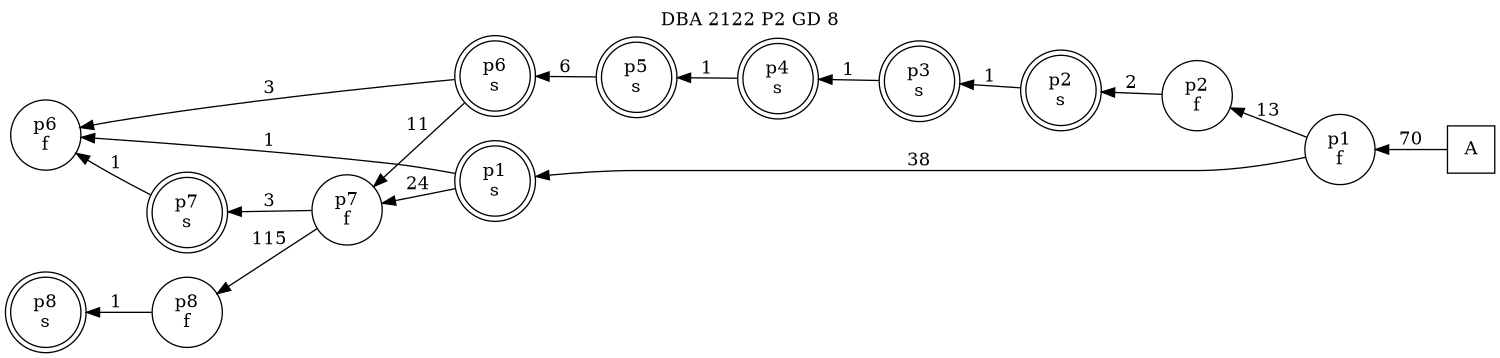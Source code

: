 digraph DBA_2122_P2_GD_8_GOOD {
labelloc="tl"
label= " DBA 2122 P2 GD 8 "
rankdir="RL";
graph [ size=" 10 , 10 !"]

"A" [shape="square" label="A"]
"p1_f" [shape="circle" label="p1
f"]
"p1_s" [shape="doublecircle" label="p1
s"]
"p2_f" [shape="circle" label="p2
f"]
"p2_s" [shape="doublecircle" label="p2
s"]
"p3_s" [shape="doublecircle" label="p3
s"]
"p4_s" [shape="doublecircle" label="p4
s"]
"p5_s" [shape="doublecircle" label="p5
s"]
"p6_s" [shape="doublecircle" label="p6
s"]
"p7_f" [shape="circle" label="p7
f"]
"p7_s" [shape="doublecircle" label="p7
s"]
"p6_f" [shape="circle" label="p6
f"]
"p8_f" [shape="circle" label="p8
f"]
"p8_s" [shape="doublecircle" label="p8
s"]
"A" -> "p1_f" [ label=70]
"p1_f" -> "p1_s" [ label=38]
"p1_f" -> "p2_f" [ label=13]
"p1_s" -> "p7_f" [ label=24]
"p1_s" -> "p6_f" [ label=1]
"p2_f" -> "p2_s" [ label=2]
"p2_s" -> "p3_s" [ label=1]
"p3_s" -> "p4_s" [ label=1]
"p4_s" -> "p5_s" [ label=1]
"p5_s" -> "p6_s" [ label=6]
"p6_s" -> "p7_f" [ label=11]
"p6_s" -> "p6_f" [ label=3]
"p7_f" -> "p7_s" [ label=3]
"p7_f" -> "p8_f" [ label=115]
"p7_s" -> "p6_f" [ label=1]
"p8_f" -> "p8_s" [ label=1]
}
